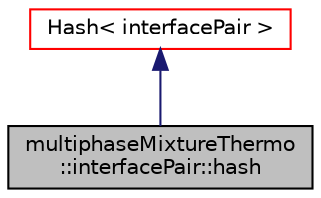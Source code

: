 digraph "multiphaseMixtureThermo::interfacePair::hash"
{
  bgcolor="transparent";
  edge [fontname="Helvetica",fontsize="10",labelfontname="Helvetica",labelfontsize="10"];
  node [fontname="Helvetica",fontsize="10",shape=record];
  Node1 [label="multiphaseMixtureThermo\l::interfacePair::hash",height=0.2,width=0.4,color="black", fillcolor="grey75", style="filled", fontcolor="black"];
  Node2 -> Node1 [dir="back",color="midnightblue",fontsize="10",style="solid",fontname="Helvetica"];
  Node2 [label="Hash\< interfacePair \>",height=0.2,width=0.4,color="red",URL="$a00988.html"];
}
